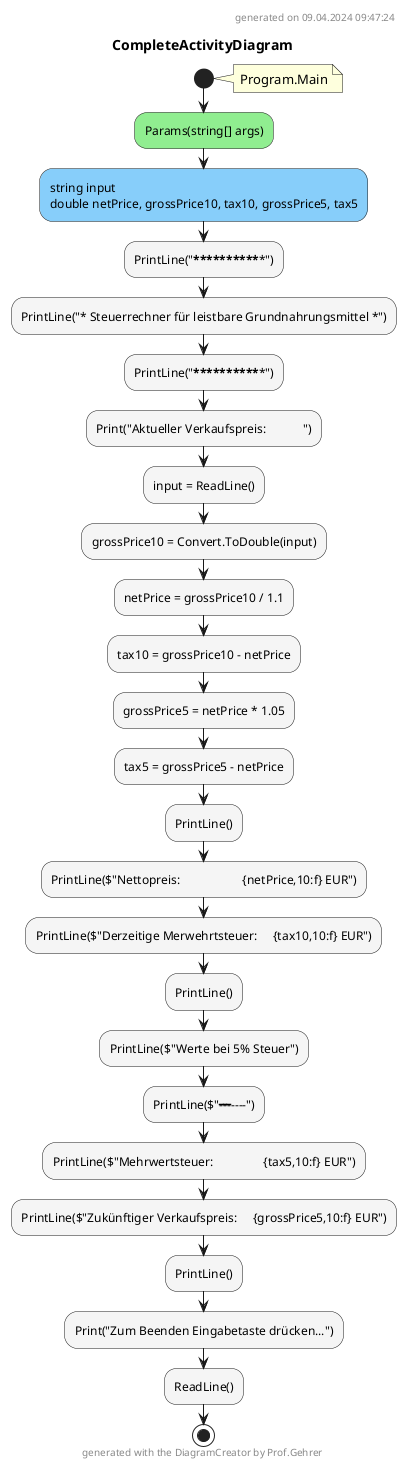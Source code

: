 @startuml CompleteActivityDiagram
header
generated on 09.04.2024 09:47:24
end header
title CompleteActivityDiagram
start
note right:  Program.Main
#LightGreen:Params(string[] args);
#LightSkyBlue:string input\ndouble netPrice, grossPrice10, tax10, grossPrice5, tax5;
#WhiteSmoke:PrintLine("***************************************************");
#WhiteSmoke:PrintLine("* Steuerrechner für leistbare Grundnahrungsmittel *");
#WhiteSmoke:PrintLine("***************************************************");
#WhiteSmoke:Print("Aktueller Verkaufspreis:            ");
#WhiteSmoke:input = ReadLine();
#WhiteSmoke:grossPrice10 = Convert.ToDouble(input);
#WhiteSmoke:netPrice = grossPrice10 / 1.1;
#WhiteSmoke:tax10 = grossPrice10 - netPrice;
#WhiteSmoke:grossPrice5 = netPrice * 1.05;
#WhiteSmoke:tax5 = grossPrice5 - netPrice;
#WhiteSmoke:PrintLine();
#WhiteSmoke:PrintLine($"Nettopreis:                    {netPrice,10:f} EUR");
#WhiteSmoke:PrintLine($"Derzeitige Merwehrtsteuer:     {tax10,10:f} EUR");
#WhiteSmoke:PrintLine();
#WhiteSmoke:PrintLine($"Werte bei 5% Steuer");
#WhiteSmoke:PrintLine($"-------------------");
#WhiteSmoke:PrintLine($"Mehrwertsteuer:                {tax5,10:f} EUR");
#WhiteSmoke:PrintLine($"Zukünftiger Verkaufspreis:     {grossPrice5,10:f} EUR");
#WhiteSmoke:PrintLine();
#WhiteSmoke:Print("Zum Beenden Eingabetaste drücken...");
#WhiteSmoke:ReadLine();
stop
footer
generated with the DiagramCreator by Prof.Gehrer
end footer
@enduml
